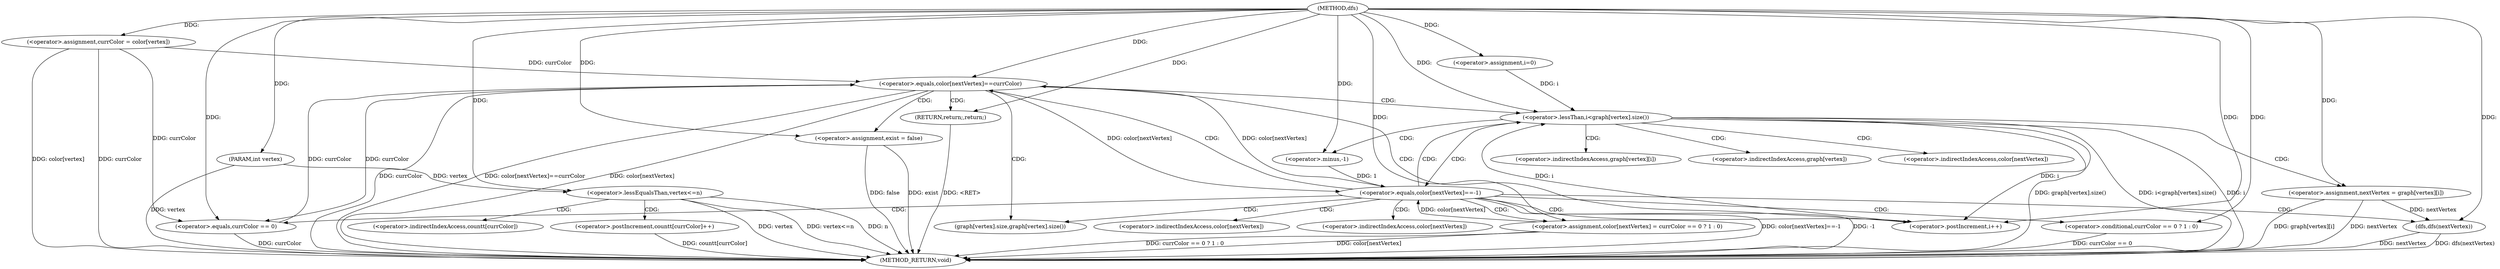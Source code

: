 digraph "dfs" {  
"1000101" [label = "(METHOD,dfs)" ]
"1000169" [label = "(METHOD_RETURN,void)" ]
"1000102" [label = "(PARAM,int vertex)" ]
"1000105" [label = "(<operator>.assignment,currColor = color[vertex])" ]
"1000111" [label = "(<operator>.lessEqualsThan,vertex<=n)" ]
"1000114" [label = "(<operator>.postIncrement,countt[currColor]++)" ]
"1000120" [label = "(<operator>.assignment,i=0)" ]
"1000123" [label = "(<operator>.lessThan,i<graph[vertex].size())" ]
"1000126" [label = "(<operator>.postIncrement,i++)" ]
"1000130" [label = "(<operator>.assignment,nextVertex = graph[vertex][i])" ]
"1000138" [label = "(<operator>.equals,color[nextVertex]==-1)" ]
"1000145" [label = "(<operator>.assignment,color[nextVertex] = currColor == 0 ? 1 : 0)" ]
"1000155" [label = "(dfs,dfs(nextVertex))" ]
"1000142" [label = "(<operator>.minus,-1)" ]
"1000159" [label = "(<operator>.equals,color[nextVertex]==currColor)" ]
"1000149" [label = "(<operator>.conditional,currColor == 0 ? 1 : 0)" ]
"1000165" [label = "(<operator>.assignment,exist = false)" ]
"1000168" [label = "(RETURN,return;,return;)" ]
"1000150" [label = "(<operator>.equals,currColor == 0)" ]
"1000115" [label = "(<operator>.indirectIndexAccess,countt[currColor])" ]
"1000125" [label = "(graph[vertex].size,graph[vertex].size())" ]
"1000132" [label = "(<operator>.indirectIndexAccess,graph[vertex][i])" ]
"1000133" [label = "(<operator>.indirectIndexAccess,graph[vertex])" ]
"1000139" [label = "(<operator>.indirectIndexAccess,color[nextVertex])" ]
"1000146" [label = "(<operator>.indirectIndexAccess,color[nextVertex])" ]
"1000160" [label = "(<operator>.indirectIndexAccess,color[nextVertex])" ]
  "1000102" -> "1000169"  [ label = "DDG: vertex"] 
  "1000105" -> "1000169"  [ label = "DDG: currColor"] 
  "1000105" -> "1000169"  [ label = "DDG: color[vertex]"] 
  "1000111" -> "1000169"  [ label = "DDG: vertex"] 
  "1000111" -> "1000169"  [ label = "DDG: vertex<=n"] 
  "1000114" -> "1000169"  [ label = "DDG: countt[currColor]"] 
  "1000123" -> "1000169"  [ label = "DDG: i"] 
  "1000123" -> "1000169"  [ label = "DDG: graph[vertex].size()"] 
  "1000123" -> "1000169"  [ label = "DDG: i<graph[vertex].size()"] 
  "1000130" -> "1000169"  [ label = "DDG: nextVertex"] 
  "1000130" -> "1000169"  [ label = "DDG: graph[vertex][i]"] 
  "1000138" -> "1000169"  [ label = "DDG: -1"] 
  "1000138" -> "1000169"  [ label = "DDG: color[nextVertex]==-1"] 
  "1000159" -> "1000169"  [ label = "DDG: color[nextVertex]"] 
  "1000159" -> "1000169"  [ label = "DDG: currColor"] 
  "1000159" -> "1000169"  [ label = "DDG: color[nextVertex]==currColor"] 
  "1000165" -> "1000169"  [ label = "DDG: false"] 
  "1000145" -> "1000169"  [ label = "DDG: color[nextVertex]"] 
  "1000150" -> "1000169"  [ label = "DDG: currColor"] 
  "1000149" -> "1000169"  [ label = "DDG: currColor == 0"] 
  "1000145" -> "1000169"  [ label = "DDG: currColor == 0 ? 1 : 0"] 
  "1000155" -> "1000169"  [ label = "DDG: nextVertex"] 
  "1000155" -> "1000169"  [ label = "DDG: dfs(nextVertex)"] 
  "1000168" -> "1000169"  [ label = "DDG: <RET>"] 
  "1000111" -> "1000169"  [ label = "DDG: n"] 
  "1000165" -> "1000169"  [ label = "DDG: exist"] 
  "1000101" -> "1000102"  [ label = "DDG: "] 
  "1000101" -> "1000105"  [ label = "DDG: "] 
  "1000101" -> "1000120"  [ label = "DDG: "] 
  "1000102" -> "1000111"  [ label = "DDG: vertex"] 
  "1000101" -> "1000111"  [ label = "DDG: "] 
  "1000120" -> "1000123"  [ label = "DDG: i"] 
  "1000126" -> "1000123"  [ label = "DDG: i"] 
  "1000101" -> "1000123"  [ label = "DDG: "] 
  "1000123" -> "1000126"  [ label = "DDG: i"] 
  "1000101" -> "1000126"  [ label = "DDG: "] 
  "1000101" -> "1000130"  [ label = "DDG: "] 
  "1000159" -> "1000138"  [ label = "DDG: color[nextVertex]"] 
  "1000145" -> "1000138"  [ label = "DDG: color[nextVertex]"] 
  "1000142" -> "1000138"  [ label = "DDG: 1"] 
  "1000101" -> "1000145"  [ label = "DDG: "] 
  "1000101" -> "1000142"  [ label = "DDG: "] 
  "1000130" -> "1000155"  [ label = "DDG: nextVertex"] 
  "1000101" -> "1000155"  [ label = "DDG: "] 
  "1000101" -> "1000149"  [ label = "DDG: "] 
  "1000138" -> "1000159"  [ label = "DDG: color[nextVertex]"] 
  "1000105" -> "1000159"  [ label = "DDG: currColor"] 
  "1000150" -> "1000159"  [ label = "DDG: currColor"] 
  "1000101" -> "1000159"  [ label = "DDG: "] 
  "1000101" -> "1000165"  [ label = "DDG: "] 
  "1000101" -> "1000168"  [ label = "DDG: "] 
  "1000105" -> "1000150"  [ label = "DDG: currColor"] 
  "1000159" -> "1000150"  [ label = "DDG: currColor"] 
  "1000101" -> "1000150"  [ label = "DDG: "] 
  "1000111" -> "1000114"  [ label = "CDG: "] 
  "1000111" -> "1000115"  [ label = "CDG: "] 
  "1000123" -> "1000132"  [ label = "CDG: "] 
  "1000123" -> "1000142"  [ label = "CDG: "] 
  "1000123" -> "1000130"  [ label = "CDG: "] 
  "1000123" -> "1000139"  [ label = "CDG: "] 
  "1000123" -> "1000133"  [ label = "CDG: "] 
  "1000123" -> "1000138"  [ label = "CDG: "] 
  "1000138" -> "1000125"  [ label = "CDG: "] 
  "1000138" -> "1000159"  [ label = "CDG: "] 
  "1000138" -> "1000126"  [ label = "CDG: "] 
  "1000138" -> "1000155"  [ label = "CDG: "] 
  "1000138" -> "1000123"  [ label = "CDG: "] 
  "1000138" -> "1000145"  [ label = "CDG: "] 
  "1000138" -> "1000160"  [ label = "CDG: "] 
  "1000138" -> "1000150"  [ label = "CDG: "] 
  "1000138" -> "1000146"  [ label = "CDG: "] 
  "1000138" -> "1000149"  [ label = "CDG: "] 
  "1000159" -> "1000168"  [ label = "CDG: "] 
  "1000159" -> "1000125"  [ label = "CDG: "] 
  "1000159" -> "1000126"  [ label = "CDG: "] 
  "1000159" -> "1000123"  [ label = "CDG: "] 
  "1000159" -> "1000165"  [ label = "CDG: "] 
}
